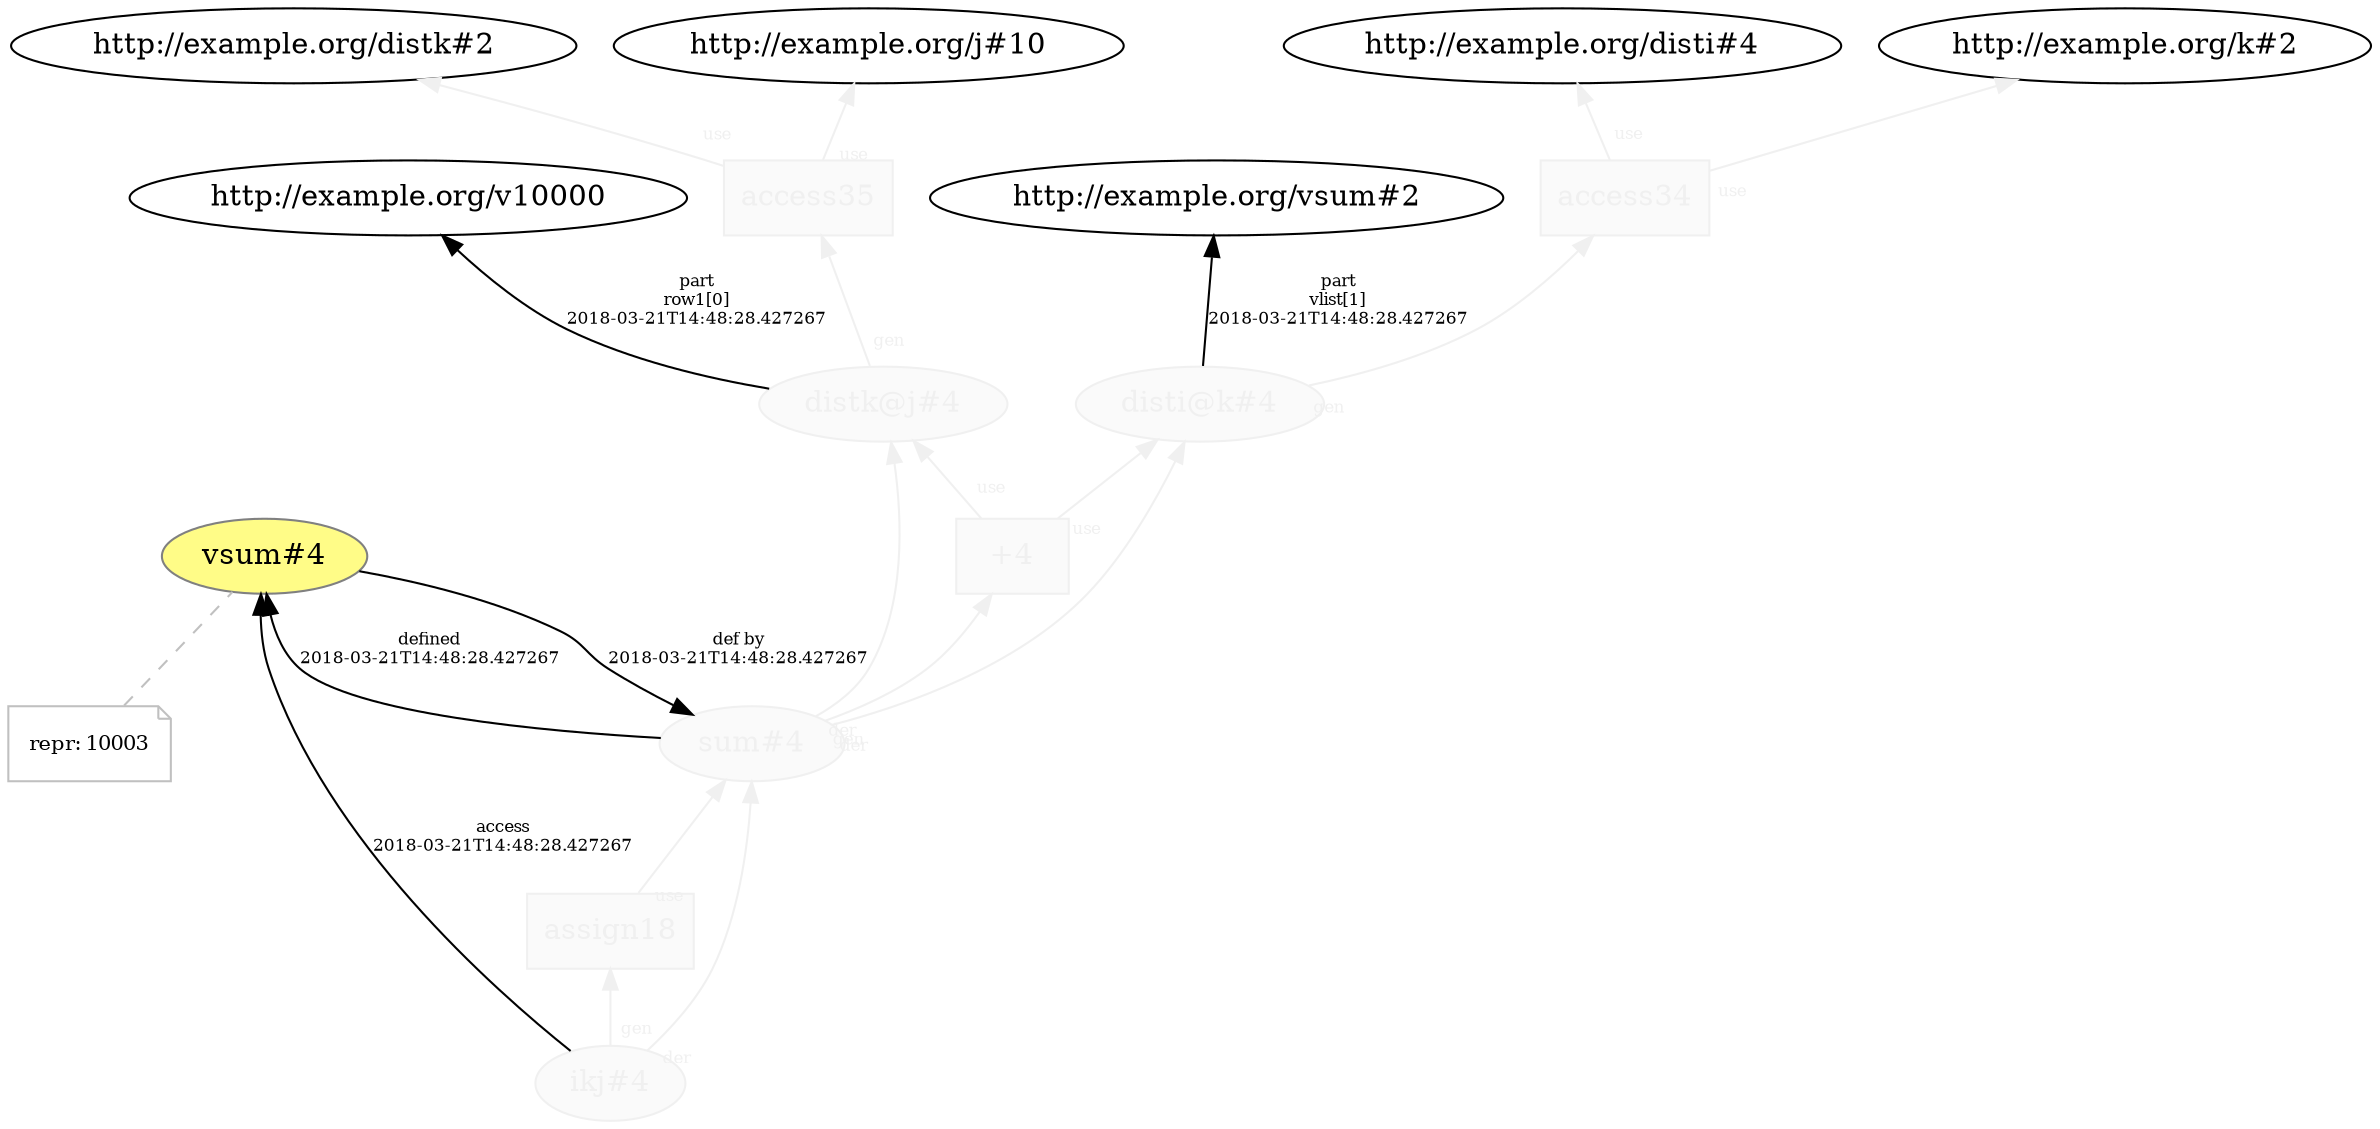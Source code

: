 digraph "PROV" { size="16,12"; rankdir="BT";
"http://example.org/disti@k#4" [fillcolor="#FAFAFA",color="#F0F0F0",style="filled",fontcolor="#F0F0F0",label="disti@k#4",URL="http://example.org/disti@k#4"]
"http://example.org/disti@k#4" -> "http://example.org/vsum#2" [fontsize="8",distance="1.5",angle="60.0",rotation="20",label="part
vlist[1]
2018-03-21T14:48:28.427267"]
"http://example.org/access34" [fillcolor="#FAFAFA",color="#F0F0F0",shape="polygon",sides="4",style="filled",fontcolor="#F0F0F0",label="access34",URL="http://example.org/access34"]
"http://example.org/access34" -> "http://example.org/disti#4" [labelfontsize="8",labeldistance="1.5",labelangle="60.0",rotation="20",taillabel="use",fontcolor="#F0F0F0",color="#F0F0F0"]
"http://example.org/access34" -> "http://example.org/k#2" [labelfontsize="8",labeldistance="1.5",labelangle="60.0",rotation="20",taillabel="use",fontcolor="#F0F0F0",color="#F0F0F0"]
"http://example.org/disti@k#4" -> "http://example.org/access34" [labelfontsize="8",labeldistance="1.5",labelangle="60.0",rotation="20",taillabel="gen",fontcolor="#F0F0F0",color="#F0F0F0"]
"http://example.org/distk@j#4" [fillcolor="#FAFAFA",color="#F0F0F0",style="filled",fontcolor="#F0F0F0",label="distk@j#4",URL="http://example.org/distk@j#4"]
"http://example.org/distk@j#4" -> "http://example.org/v10000" [fontsize="8",distance="1.5",angle="60.0",rotation="20",label="part
row1[0]
2018-03-21T14:48:28.427267"]
"http://example.org/access35" [fillcolor="#FAFAFA",color="#F0F0F0",shape="polygon",sides="4",style="filled",fontcolor="#F0F0F0",label="access35",URL="http://example.org/access35"]
"http://example.org/access35" -> "http://example.org/distk#2" [labelfontsize="8",labeldistance="1.5",labelangle="60.0",rotation="20",taillabel="use",fontcolor="#F0F0F0",color="#F0F0F0"]
"http://example.org/access35" -> "http://example.org/j#10" [labelfontsize="8",labeldistance="1.5",labelangle="60.0",rotation="20",taillabel="use",fontcolor="#F0F0F0",color="#F0F0F0"]
"http://example.org/distk@j#4" -> "http://example.org/access35" [labelfontsize="8",labeldistance="1.5",labelangle="60.0",rotation="20",taillabel="gen",fontcolor="#F0F0F0",color="#F0F0F0"]
"http://example.org/sum#4" [fillcolor="#FAFAFA",color="#F0F0F0",style="filled",fontcolor="#F0F0F0",label="sum#4",URL="http://example.org/sum#4"]
"http://example.org/vsum#4" [fillcolor="#FFFC87",color="#808080",style="filled",label="vsum#4",URL="http://example.org/vsum#4"]
"-attrs0" [color="gray",shape="note",fontsize="10",fontcolor="black",label=<<TABLE cellpadding="0" border="0">
	<TR>
	    <TD align="left">repr:</TD>
	    <TD align="left">10003</TD>
	</TR>
</TABLE>>]
"-attrs0" -> "http://example.org/vsum#4" [color="gray",style="dashed",arrowhead="none"]
"http://example.org/sum#4" -> "http://example.org/vsum#4" [fontsize="8",distance="1.5",angle="60.0",rotation="20",label="defined
2018-03-21T14:48:28.427267"]
"http://example.org/vsum#4" -> "http://example.org/sum#4" [fontsize="8",distance="1.5",angle="60.0",rotation="20",label="def by
2018-03-21T14:48:28.427267"]
"http://example.org/+4" [fillcolor="#FAFAFA",color="#F0F0F0",shape="polygon",sides="4",style="filled",fontcolor="#F0F0F0",label="+4",URL="http://example.org/+4"]
"http://example.org/sum#4" -> "http://example.org/disti@k#4" [labelfontsize="8",labeldistance="1.5",labelangle="60.0",rotation="20",taillabel="der",fontcolor="#F0F0F0",color="#F0F0F0"]
"http://example.org/sum#4" -> "http://example.org/distk@j#4" [labelfontsize="8",labeldistance="1.5",labelangle="60.0",rotation="20",taillabel="der",fontcolor="#F0F0F0",color="#F0F0F0"]
"http://example.org/ikj#4" [fillcolor="#FAFAFA",color="#F0F0F0",style="filled",fontcolor="#F0F0F0",label="ikj#4",URL="http://example.org/ikj#4"]
"http://example.org/ikj#4" -> "http://example.org/vsum#4" [fontsize="8",distance="1.5",angle="60.0",rotation="20",label="access
2018-03-21T14:48:28.427267"]
"http://example.org/assign18" [fillcolor="#FAFAFA",color="#F0F0F0",shape="polygon",sides="4",style="filled",fontcolor="#F0F0F0",label="assign18",URL="http://example.org/assign18"]
"http://example.org/ikj#4" -> "http://example.org/sum#4" [labelfontsize="8",labeldistance="1.5",labelangle="60.0",rotation="20",taillabel="der",fontcolor="#F0F0F0",color="#F0F0F0"]
"http://example.org/+4" -> "http://example.org/disti@k#4" [labelfontsize="8",labeldistance="1.5",labelangle="60.0",rotation="20",taillabel="use",fontcolor="#F0F0F0",color="#F0F0F0"]
"http://example.org/+4" -> "http://example.org/distk@j#4" [labelfontsize="8",labeldistance="1.5",labelangle="60.0",rotation="20",taillabel="use",fontcolor="#F0F0F0",color="#F0F0F0"]
"http://example.org/assign18" -> "http://example.org/sum#4" [labelfontsize="8",labeldistance="1.5",labelangle="60.0",rotation="20",taillabel="use",fontcolor="#F0F0F0",color="#F0F0F0"]
"http://example.org/ikj#4" -> "http://example.org/assign18" [labelfontsize="8",labeldistance="1.5",labelangle="60.0",rotation="20",taillabel="gen",fontcolor="#F0F0F0",color="#F0F0F0"]
"http://example.org/sum#4" -> "http://example.org/+4" [labelfontsize="8",labeldistance="1.5",labelangle="60.0",rotation="20",taillabel="gen",fontcolor="#F0F0F0",color="#F0F0F0"]
}